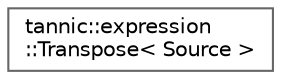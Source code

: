 digraph "Graphical Class Hierarchy"
{
 // LATEX_PDF_SIZE
  bgcolor="transparent";
  edge [fontname=Helvetica,fontsize=10,labelfontname=Helvetica,labelfontsize=10];
  node [fontname=Helvetica,fontsize=10,shape=box,height=0.2,width=0.4];
  rankdir="LR";
  Node0 [id="Node000000",label="tannic::expression\l::Transpose\< Source \>",height=0.2,width=0.4,color="grey40", fillcolor="white", style="filled",URL="$d0/dd9/classtannic_1_1expression_1_1Transpose.html",tooltip="Expression template for transposing two dimensions of a tensor."];
}

